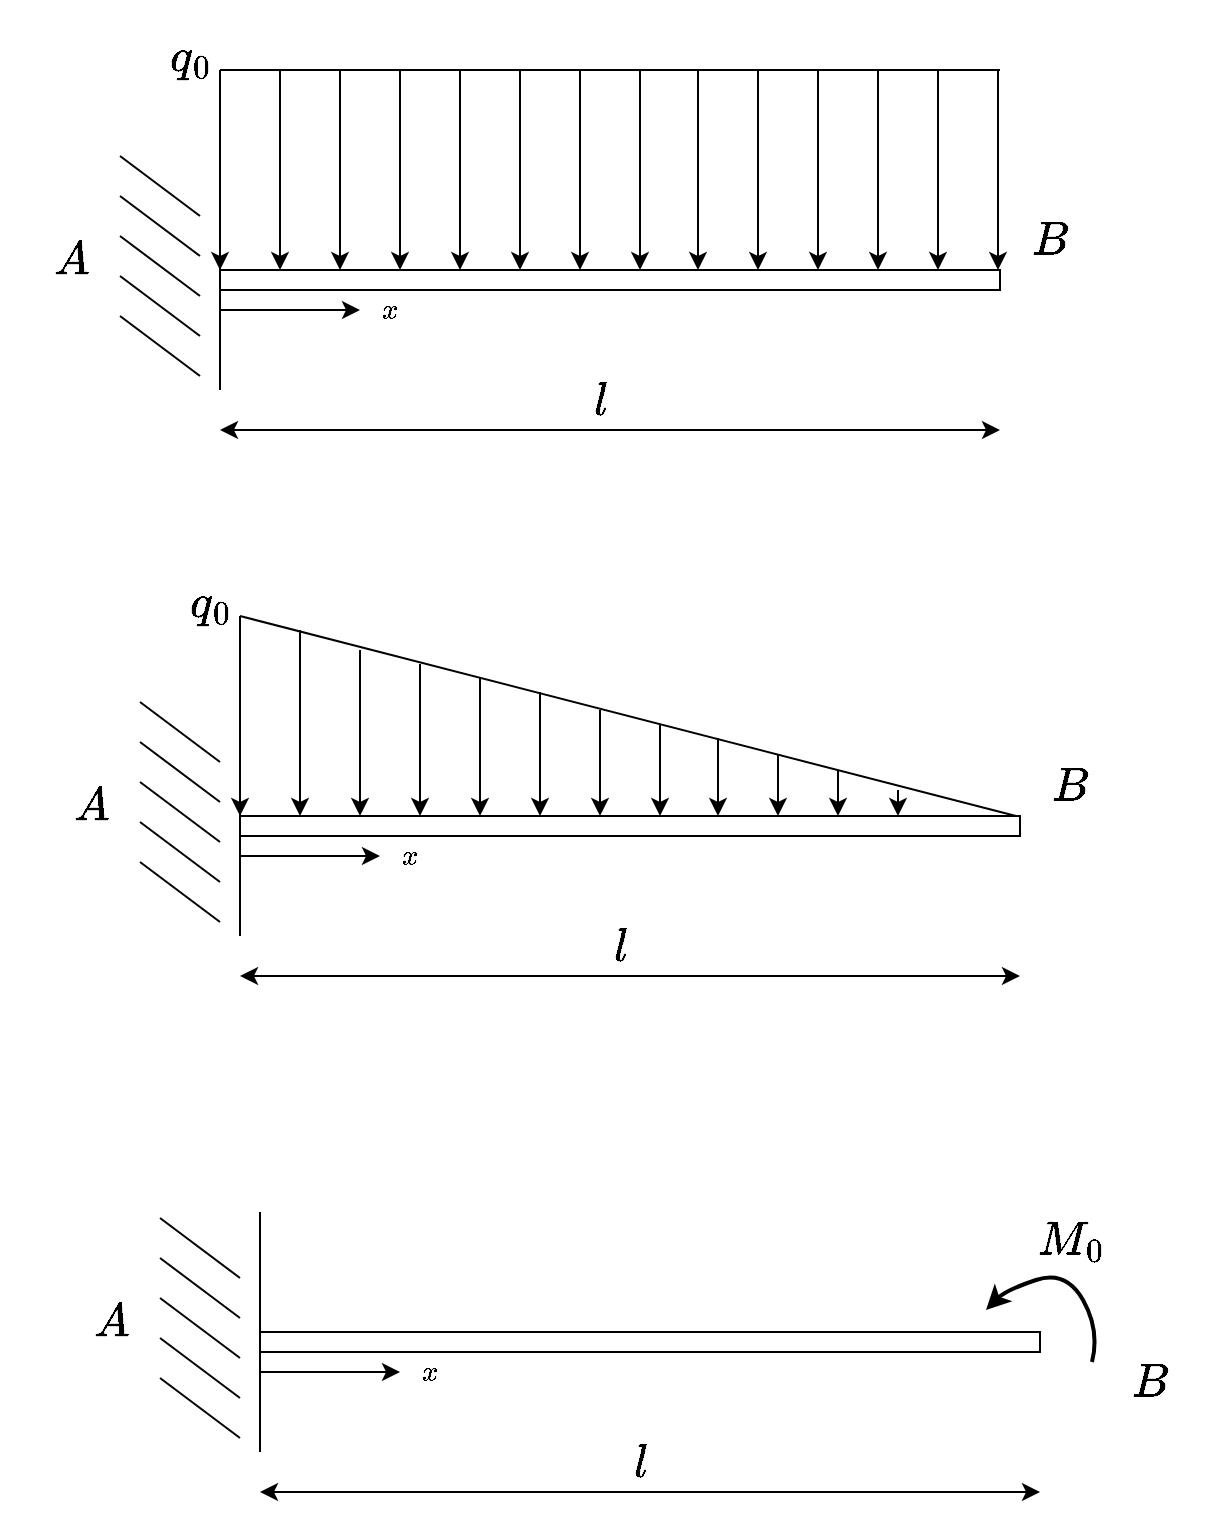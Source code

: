 <mxfile version="17.4.5" type="device"><diagram id="S8m329fMfuNiN8SO2MG-" name="Page-1"><mxGraphModel dx="2954" dy="1629" grid="1" gridSize="10" guides="1" tooltips="1" connect="1" arrows="1" fold="1" page="1" pageScale="1" pageWidth="850" pageHeight="1100" math="1" shadow="0"><root><mxCell id="0"/><mxCell id="1" parent="0"/><mxCell id="mEUnDizeFDZAOjy6xICr-1" value="" style="endArrow=none;html=1;rounded=0;" edge="1" parent="1"><mxGeometry width="50" height="50" relative="1" as="geometry"><mxPoint x="400" y="320" as="sourcePoint"/><mxPoint x="400" y="200" as="targetPoint"/></mxGeometry></mxCell><mxCell id="mEUnDizeFDZAOjy6xICr-2" value="" style="endArrow=none;html=1;rounded=0;" edge="1" parent="1"><mxGeometry width="50" height="50" relative="1" as="geometry"><mxPoint x="350" y="203" as="sourcePoint"/><mxPoint x="390" y="233" as="targetPoint"/></mxGeometry></mxCell><mxCell id="mEUnDizeFDZAOjy6xICr-3" value="" style="endArrow=none;html=1;rounded=0;" edge="1" parent="1"><mxGeometry width="50" height="50" relative="1" as="geometry"><mxPoint x="350" y="223" as="sourcePoint"/><mxPoint x="390" y="253" as="targetPoint"/></mxGeometry></mxCell><mxCell id="mEUnDizeFDZAOjy6xICr-5" value="" style="endArrow=none;html=1;rounded=0;" edge="1" parent="1"><mxGeometry width="50" height="50" relative="1" as="geometry"><mxPoint x="350" y="263" as="sourcePoint"/><mxPoint x="390" y="293" as="targetPoint"/></mxGeometry></mxCell><mxCell id="mEUnDizeFDZAOjy6xICr-6" value="" style="endArrow=none;html=1;rounded=0;" edge="1" parent="1"><mxGeometry width="50" height="50" relative="1" as="geometry"><mxPoint x="350" y="283" as="sourcePoint"/><mxPoint x="390" y="313" as="targetPoint"/></mxGeometry></mxCell><mxCell id="mEUnDizeFDZAOjy6xICr-7" value="" style="endArrow=none;html=1;rounded=0;" edge="1" parent="1"><mxGeometry width="50" height="50" relative="1" as="geometry"><mxPoint x="400" y="260" as="sourcePoint"/><mxPoint x="790" y="260" as="targetPoint"/></mxGeometry></mxCell><mxCell id="mEUnDizeFDZAOjy6xICr-8" value="" style="endArrow=classic;html=1;rounded=0;" edge="1" parent="1"><mxGeometry width="50" height="50" relative="1" as="geometry"><mxPoint x="400" y="280" as="sourcePoint"/><mxPoint x="470" y="280" as="targetPoint"/></mxGeometry></mxCell><mxCell id="mEUnDizeFDZAOjy6xICr-9" value="$$x$$" style="text;align=center;verticalAlign=middle;resizable=0;points=[];autosize=1;strokeColor=none;fillColor=none;html=1;" vertex="1" parent="1"><mxGeometry x="460" y="270" width="50" height="20" as="geometry"/></mxCell><mxCell id="mEUnDizeFDZAOjy6xICr-10" value="" style="endArrow=none;html=1;rounded=0;" edge="1" parent="1"><mxGeometry width="50" height="50" relative="1" as="geometry"><mxPoint x="400" y="160" as="sourcePoint"/><mxPoint x="790" y="160" as="targetPoint"/></mxGeometry></mxCell><mxCell id="mEUnDizeFDZAOjy6xICr-11" value="" style="endArrow=classic;html=1;rounded=0;" edge="1" parent="1"><mxGeometry width="50" height="50" relative="1" as="geometry"><mxPoint x="400" y="160" as="sourcePoint"/><mxPoint x="400" y="260" as="targetPoint"/></mxGeometry></mxCell><mxCell id="mEUnDizeFDZAOjy6xICr-12" value="" style="endArrow=classic;html=1;rounded=0;" edge="1" parent="1"><mxGeometry width="50" height="50" relative="1" as="geometry"><mxPoint x="430" y="160" as="sourcePoint"/><mxPoint x="430" y="260" as="targetPoint"/></mxGeometry></mxCell><mxCell id="mEUnDizeFDZAOjy6xICr-13" value="" style="endArrow=classic;html=1;rounded=0;" edge="1" parent="1"><mxGeometry width="50" height="50" relative="1" as="geometry"><mxPoint x="550" y="160" as="sourcePoint"/><mxPoint x="550" y="260" as="targetPoint"/></mxGeometry></mxCell><mxCell id="mEUnDizeFDZAOjy6xICr-14" value="" style="endArrow=classic;html=1;rounded=0;" edge="1" parent="1"><mxGeometry width="50" height="50" relative="1" as="geometry"><mxPoint x="490" y="160" as="sourcePoint"/><mxPoint x="490" y="260" as="targetPoint"/></mxGeometry></mxCell><mxCell id="mEUnDizeFDZAOjy6xICr-15" value="" style="endArrow=classic;html=1;rounded=0;" edge="1" parent="1"><mxGeometry width="50" height="50" relative="1" as="geometry"><mxPoint x="520" y="160" as="sourcePoint"/><mxPoint x="520" y="260" as="targetPoint"/></mxGeometry></mxCell><mxCell id="mEUnDizeFDZAOjy6xICr-16" value="" style="endArrow=classic;html=1;rounded=0;" edge="1" parent="1"><mxGeometry width="50" height="50" relative="1" as="geometry"><mxPoint x="460" y="160" as="sourcePoint"/><mxPoint x="460" y="260" as="targetPoint"/></mxGeometry></mxCell><mxCell id="mEUnDizeFDZAOjy6xICr-17" value="" style="endArrow=classic;html=1;rounded=0;" edge="1" parent="1"><mxGeometry width="50" height="50" relative="1" as="geometry"><mxPoint x="580" y="160" as="sourcePoint"/><mxPoint x="580" y="260" as="targetPoint"/></mxGeometry></mxCell><mxCell id="mEUnDizeFDZAOjy6xICr-18" value="" style="endArrow=classic;html=1;rounded=0;" edge="1" parent="1"><mxGeometry width="50" height="50" relative="1" as="geometry"><mxPoint x="610" y="160" as="sourcePoint"/><mxPoint x="610" y="260" as="targetPoint"/></mxGeometry></mxCell><mxCell id="mEUnDizeFDZAOjy6xICr-19" value="" style="endArrow=classic;html=1;rounded=0;" edge="1" parent="1"><mxGeometry width="50" height="50" relative="1" as="geometry"><mxPoint x="639" y="160" as="sourcePoint"/><mxPoint x="639" y="260" as="targetPoint"/></mxGeometry></mxCell><mxCell id="mEUnDizeFDZAOjy6xICr-20" value="" style="endArrow=classic;html=1;rounded=0;" edge="1" parent="1"><mxGeometry width="50" height="50" relative="1" as="geometry"><mxPoint x="669" y="160" as="sourcePoint"/><mxPoint x="669" y="260" as="targetPoint"/></mxGeometry></mxCell><mxCell id="mEUnDizeFDZAOjy6xICr-21" value="" style="endArrow=classic;html=1;rounded=0;" edge="1" parent="1"><mxGeometry width="50" height="50" relative="1" as="geometry"><mxPoint x="789" y="160" as="sourcePoint"/><mxPoint x="789" y="260" as="targetPoint"/></mxGeometry></mxCell><mxCell id="mEUnDizeFDZAOjy6xICr-22" value="" style="endArrow=classic;html=1;rounded=0;" edge="1" parent="1"><mxGeometry width="50" height="50" relative="1" as="geometry"><mxPoint x="729" y="160" as="sourcePoint"/><mxPoint x="729" y="260" as="targetPoint"/></mxGeometry></mxCell><mxCell id="mEUnDizeFDZAOjy6xICr-23" value="" style="endArrow=classic;html=1;rounded=0;" edge="1" parent="1"><mxGeometry width="50" height="50" relative="1" as="geometry"><mxPoint x="759" y="160" as="sourcePoint"/><mxPoint x="759" y="260" as="targetPoint"/></mxGeometry></mxCell><mxCell id="mEUnDizeFDZAOjy6xICr-24" value="" style="endArrow=classic;html=1;rounded=0;" edge="1" parent="1"><mxGeometry width="50" height="50" relative="1" as="geometry"><mxPoint x="699" y="160" as="sourcePoint"/><mxPoint x="699" y="260" as="targetPoint"/></mxGeometry></mxCell><mxCell id="mEUnDizeFDZAOjy6xICr-27" value="" style="rounded=0;whiteSpace=wrap;html=1;" vertex="1" parent="1"><mxGeometry x="400" y="260" width="390" height="10" as="geometry"/></mxCell><mxCell id="mEUnDizeFDZAOjy6xICr-28" value="$$A$$" style="text;html=1;align=center;verticalAlign=middle;resizable=0;points=[];autosize=1;strokeColor=none;fillColor=none;fontStyle=1;fontSize=20;" vertex="1" parent="1"><mxGeometry x="290" y="240" width="70" height="30" as="geometry"/></mxCell><mxCell id="mEUnDizeFDZAOjy6xICr-30" value="$$B$$" style="text;html=1;align=center;verticalAlign=middle;resizable=0;points=[];autosize=1;strokeColor=none;fillColor=none;fontStyle=1;fontSize=20;" vertex="1" parent="1"><mxGeometry x="780" y="230" width="70" height="30" as="geometry"/></mxCell><mxCell id="mEUnDizeFDZAOjy6xICr-31" value="" style="endArrow=classic;startArrow=classic;html=1;rounded=0;fontSize=20;" edge="1" parent="1"><mxGeometry width="50" height="50" relative="1" as="geometry"><mxPoint x="400" y="340" as="sourcePoint"/><mxPoint x="790" y="340" as="targetPoint"/></mxGeometry></mxCell><mxCell id="mEUnDizeFDZAOjy6xICr-32" value="$$l$$" style="text;html=1;align=center;verticalAlign=middle;resizable=0;points=[];autosize=1;strokeColor=none;fillColor=none;fontSize=20;" vertex="1" parent="1"><mxGeometry x="560" y="310" width="60" height="30" as="geometry"/></mxCell><mxCell id="mEUnDizeFDZAOjy6xICr-35" value="" style="endArrow=none;html=1;rounded=0;" edge="1" parent="1"><mxGeometry width="50" height="50" relative="1" as="geometry"><mxPoint x="350" y="243" as="sourcePoint"/><mxPoint x="390" y="273" as="targetPoint"/></mxGeometry></mxCell><mxCell id="mEUnDizeFDZAOjy6xICr-36" value="&lt;div&gt;&lt;br&gt;&lt;/div&gt;&lt;div&gt;&lt;br&gt;&lt;/div&gt;" style="text;html=1;align=center;verticalAlign=middle;resizable=0;points=[];autosize=1;strokeColor=none;fillColor=none;fontSize=20;fontColor=none;noLabel=1;" vertex="1" parent="1"><mxGeometry x="340" y="125" width="50" height="40" as="geometry"/></mxCell><mxCell id="mEUnDizeFDZAOjy6xICr-38" value="&lt;div&gt;$$q_0$$&lt;/div&gt;&lt;div&gt;&lt;br&gt;&lt;/div&gt;" style="text;html=1;align=center;verticalAlign=middle;resizable=0;points=[];autosize=1;strokeColor=none;fillColor=none;fontSize=20;fontColor=#000000;" vertex="1" parent="1"><mxGeometry x="340" y="140" width="90" height="50" as="geometry"/></mxCell><mxCell id="mEUnDizeFDZAOjy6xICr-40" value="" style="endArrow=none;html=1;rounded=0;" edge="1" parent="1"><mxGeometry width="50" height="50" relative="1" as="geometry"><mxPoint x="410" y="593" as="sourcePoint"/><mxPoint x="410" y="473" as="targetPoint"/></mxGeometry></mxCell><mxCell id="mEUnDizeFDZAOjy6xICr-41" value="" style="endArrow=none;html=1;rounded=0;" edge="1" parent="1"><mxGeometry width="50" height="50" relative="1" as="geometry"><mxPoint x="360" y="476" as="sourcePoint"/><mxPoint x="400" y="506" as="targetPoint"/></mxGeometry></mxCell><mxCell id="mEUnDizeFDZAOjy6xICr-42" value="" style="endArrow=none;html=1;rounded=0;" edge="1" parent="1"><mxGeometry width="50" height="50" relative="1" as="geometry"><mxPoint x="360" y="496" as="sourcePoint"/><mxPoint x="400" y="526" as="targetPoint"/></mxGeometry></mxCell><mxCell id="mEUnDizeFDZAOjy6xICr-43" value="" style="endArrow=none;html=1;rounded=0;" edge="1" parent="1"><mxGeometry width="50" height="50" relative="1" as="geometry"><mxPoint x="360" y="536" as="sourcePoint"/><mxPoint x="400" y="566" as="targetPoint"/></mxGeometry></mxCell><mxCell id="mEUnDizeFDZAOjy6xICr-44" value="" style="endArrow=none;html=1;rounded=0;" edge="1" parent="1"><mxGeometry width="50" height="50" relative="1" as="geometry"><mxPoint x="360" y="556" as="sourcePoint"/><mxPoint x="400" y="586" as="targetPoint"/></mxGeometry></mxCell><mxCell id="mEUnDizeFDZAOjy6xICr-45" value="" style="endArrow=none;html=1;rounded=0;" edge="1" parent="1"><mxGeometry width="50" height="50" relative="1" as="geometry"><mxPoint x="410" y="533" as="sourcePoint"/><mxPoint x="800" y="533" as="targetPoint"/></mxGeometry></mxCell><mxCell id="mEUnDizeFDZAOjy6xICr-46" value="" style="endArrow=classic;html=1;rounded=0;" edge="1" parent="1"><mxGeometry width="50" height="50" relative="1" as="geometry"><mxPoint x="410" y="553" as="sourcePoint"/><mxPoint x="480" y="553" as="targetPoint"/></mxGeometry></mxCell><mxCell id="mEUnDizeFDZAOjy6xICr-47" value="$$x$$" style="text;align=center;verticalAlign=middle;resizable=0;points=[];autosize=1;strokeColor=none;fillColor=none;html=1;" vertex="1" parent="1"><mxGeometry x="470" y="543" width="50" height="20" as="geometry"/></mxCell><mxCell id="mEUnDizeFDZAOjy6xICr-48" value="" style="endArrow=none;html=1;rounded=0;entryX=0.114;entryY=1;entryDx=0;entryDy=0;entryPerimeter=0;" edge="1" parent="1" target="mEUnDizeFDZAOjy6xICr-65"><mxGeometry width="50" height="50" relative="1" as="geometry"><mxPoint x="410" y="433" as="sourcePoint"/><mxPoint x="800" y="433" as="targetPoint"/></mxGeometry></mxCell><mxCell id="mEUnDizeFDZAOjy6xICr-49" value="" style="endArrow=classic;html=1;rounded=0;" edge="1" parent="1"><mxGeometry width="50" height="50" relative="1" as="geometry"><mxPoint x="410" y="433" as="sourcePoint"/><mxPoint x="410" y="533" as="targetPoint"/></mxGeometry></mxCell><mxCell id="mEUnDizeFDZAOjy6xICr-50" value="" style="endArrow=classic;html=1;rounded=0;" edge="1" parent="1"><mxGeometry width="50" height="50" relative="1" as="geometry"><mxPoint x="440" y="440" as="sourcePoint"/><mxPoint x="440" y="533" as="targetPoint"/></mxGeometry></mxCell><mxCell id="mEUnDizeFDZAOjy6xICr-51" value="" style="endArrow=classic;html=1;rounded=0;" edge="1" parent="1"><mxGeometry width="50" height="50" relative="1" as="geometry"><mxPoint x="560" y="471" as="sourcePoint"/><mxPoint x="560" y="533" as="targetPoint"/></mxGeometry></mxCell><mxCell id="mEUnDizeFDZAOjy6xICr-52" value="" style="endArrow=classic;html=1;rounded=0;verticalAlign=top;" edge="1" parent="1"><mxGeometry width="50" height="50" relative="1" as="geometry"><mxPoint x="500" y="457" as="sourcePoint"/><mxPoint x="500" y="533" as="targetPoint"/></mxGeometry></mxCell><mxCell id="mEUnDizeFDZAOjy6xICr-53" value="" style="endArrow=classic;html=1;rounded=0;" edge="1" parent="1"><mxGeometry width="50" height="50" relative="1" as="geometry"><mxPoint x="530" y="464" as="sourcePoint"/><mxPoint x="530" y="533" as="targetPoint"/></mxGeometry></mxCell><mxCell id="mEUnDizeFDZAOjy6xICr-54" value="" style="endArrow=classic;html=1;rounded=0;" edge="1" parent="1"><mxGeometry width="50" height="50" relative="1" as="geometry"><mxPoint x="470" y="450" as="sourcePoint"/><mxPoint x="470" y="533" as="targetPoint"/></mxGeometry></mxCell><mxCell id="mEUnDizeFDZAOjy6xICr-55" value="" style="endArrow=classic;html=1;rounded=0;" edge="1" parent="1"><mxGeometry width="50" height="50" relative="1" as="geometry"><mxPoint x="590" y="480" as="sourcePoint"/><mxPoint x="590" y="533" as="targetPoint"/></mxGeometry></mxCell><mxCell id="mEUnDizeFDZAOjy6xICr-56" value="" style="endArrow=classic;html=1;rounded=0;" edge="1" parent="1"><mxGeometry width="50" height="50" relative="1" as="geometry"><mxPoint x="620" y="487" as="sourcePoint"/><mxPoint x="620" y="533" as="targetPoint"/></mxGeometry></mxCell><mxCell id="mEUnDizeFDZAOjy6xICr-57" value="" style="endArrow=classic;html=1;rounded=0;" edge="1" parent="1"><mxGeometry width="50" height="50" relative="1" as="geometry"><mxPoint x="649" y="494" as="sourcePoint"/><mxPoint x="649" y="533" as="targetPoint"/></mxGeometry></mxCell><mxCell id="mEUnDizeFDZAOjy6xICr-58" value="" style="endArrow=classic;html=1;rounded=0;" edge="1" parent="1"><mxGeometry width="50" height="50" relative="1" as="geometry"><mxPoint x="679" y="502" as="sourcePoint"/><mxPoint x="679" y="533" as="targetPoint"/></mxGeometry></mxCell><mxCell id="mEUnDizeFDZAOjy6xICr-60" value="" style="endArrow=classic;html=1;rounded=0;" edge="1" parent="1"><mxGeometry width="50" height="50" relative="1" as="geometry"><mxPoint x="739" y="520" as="sourcePoint"/><mxPoint x="739" y="533" as="targetPoint"/></mxGeometry></mxCell><mxCell id="mEUnDizeFDZAOjy6xICr-62" value="" style="endArrow=classic;html=1;rounded=0;" edge="1" parent="1"><mxGeometry width="50" height="50" relative="1" as="geometry"><mxPoint x="709" y="510" as="sourcePoint"/><mxPoint x="709" y="533" as="targetPoint"/></mxGeometry></mxCell><mxCell id="mEUnDizeFDZAOjy6xICr-63" value="" style="rounded=0;whiteSpace=wrap;html=1;" vertex="1" parent="1"><mxGeometry x="410" y="533" width="390" height="10" as="geometry"/></mxCell><mxCell id="mEUnDizeFDZAOjy6xICr-64" value="$$A$$" style="text;html=1;align=center;verticalAlign=middle;resizable=0;points=[];autosize=1;strokeColor=none;fillColor=none;fontStyle=1;fontSize=20;" vertex="1" parent="1"><mxGeometry x="300" y="513" width="70" height="30" as="geometry"/></mxCell><mxCell id="mEUnDizeFDZAOjy6xICr-65" value="$$B$$" style="text;html=1;align=center;verticalAlign=middle;resizable=0;points=[];autosize=1;strokeColor=none;fillColor=none;fontStyle=1;fontSize=20;" vertex="1" parent="1"><mxGeometry x="790" y="503" width="70" height="30" as="geometry"/></mxCell><mxCell id="mEUnDizeFDZAOjy6xICr-66" value="" style="endArrow=classic;startArrow=classic;html=1;rounded=0;fontSize=20;" edge="1" parent="1"><mxGeometry width="50" height="50" relative="1" as="geometry"><mxPoint x="410" y="613" as="sourcePoint"/><mxPoint x="800" y="613" as="targetPoint"/></mxGeometry></mxCell><mxCell id="mEUnDizeFDZAOjy6xICr-67" value="$$l$$" style="text;html=1;align=center;verticalAlign=middle;resizable=0;points=[];autosize=1;strokeColor=none;fillColor=none;fontSize=20;" vertex="1" parent="1"><mxGeometry x="570" y="583" width="60" height="30" as="geometry"/></mxCell><mxCell id="mEUnDizeFDZAOjy6xICr-68" value="" style="endArrow=none;html=1;rounded=0;" edge="1" parent="1"><mxGeometry width="50" height="50" relative="1" as="geometry"><mxPoint x="360" y="516" as="sourcePoint"/><mxPoint x="400" y="546" as="targetPoint"/></mxGeometry></mxCell><mxCell id="mEUnDizeFDZAOjy6xICr-69" value="&lt;div&gt;&lt;br&gt;&lt;/div&gt;&lt;div&gt;&lt;br&gt;&lt;/div&gt;" style="text;html=1;align=center;verticalAlign=middle;resizable=0;points=[];autosize=1;strokeColor=none;fillColor=none;fontSize=20;fontColor=none;noLabel=1;" vertex="1" parent="1"><mxGeometry x="350" y="398" width="50" height="40" as="geometry"/></mxCell><mxCell id="mEUnDizeFDZAOjy6xICr-70" value="&lt;div&gt;$$q_0$$&lt;/div&gt;&lt;div&gt;&lt;br&gt;&lt;/div&gt;" style="text;html=1;align=center;verticalAlign=middle;resizable=0;points=[];autosize=1;strokeColor=none;fillColor=none;fontSize=20;fontColor=#000000;" vertex="1" parent="1"><mxGeometry x="350" y="413" width="90" height="50" as="geometry"/></mxCell><mxCell id="mEUnDizeFDZAOjy6xICr-100" value="" style="endArrow=none;html=1;rounded=0;" edge="1" parent="1"><mxGeometry width="50" height="50" relative="1" as="geometry"><mxPoint x="420" y="851" as="sourcePoint"/><mxPoint x="420" y="731" as="targetPoint"/></mxGeometry></mxCell><mxCell id="mEUnDizeFDZAOjy6xICr-101" value="" style="endArrow=none;html=1;rounded=0;" edge="1" parent="1"><mxGeometry width="50" height="50" relative="1" as="geometry"><mxPoint x="370" y="734" as="sourcePoint"/><mxPoint x="410" y="764" as="targetPoint"/></mxGeometry></mxCell><mxCell id="mEUnDizeFDZAOjy6xICr-102" value="" style="endArrow=none;html=1;rounded=0;" edge="1" parent="1"><mxGeometry width="50" height="50" relative="1" as="geometry"><mxPoint x="370" y="754" as="sourcePoint"/><mxPoint x="410" y="784" as="targetPoint"/></mxGeometry></mxCell><mxCell id="mEUnDizeFDZAOjy6xICr-103" value="" style="endArrow=none;html=1;rounded=0;" edge="1" parent="1"><mxGeometry width="50" height="50" relative="1" as="geometry"><mxPoint x="370" y="794" as="sourcePoint"/><mxPoint x="410" y="824" as="targetPoint"/></mxGeometry></mxCell><mxCell id="mEUnDizeFDZAOjy6xICr-104" value="" style="endArrow=none;html=1;rounded=0;" edge="1" parent="1"><mxGeometry width="50" height="50" relative="1" as="geometry"><mxPoint x="370" y="814" as="sourcePoint"/><mxPoint x="410" y="844" as="targetPoint"/></mxGeometry></mxCell><mxCell id="mEUnDizeFDZAOjy6xICr-106" value="" style="endArrow=classic;html=1;rounded=0;" edge="1" parent="1"><mxGeometry width="50" height="50" relative="1" as="geometry"><mxPoint x="420" y="811" as="sourcePoint"/><mxPoint x="490" y="811" as="targetPoint"/></mxGeometry></mxCell><mxCell id="mEUnDizeFDZAOjy6xICr-107" value="$$x$$" style="text;align=center;verticalAlign=middle;resizable=0;points=[];autosize=1;strokeColor=none;fillColor=none;html=1;" vertex="1" parent="1"><mxGeometry x="480" y="801" width="50" height="20" as="geometry"/></mxCell><mxCell id="mEUnDizeFDZAOjy6xICr-121" value="" style="rounded=0;whiteSpace=wrap;html=1;" vertex="1" parent="1"><mxGeometry x="420" y="791" width="390" height="10" as="geometry"/></mxCell><mxCell id="mEUnDizeFDZAOjy6xICr-122" value="$$A$$" style="text;html=1;align=center;verticalAlign=middle;resizable=0;points=[];autosize=1;strokeColor=none;fillColor=none;fontStyle=1;fontSize=20;" vertex="1" parent="1"><mxGeometry x="310" y="771" width="70" height="30" as="geometry"/></mxCell><mxCell id="mEUnDizeFDZAOjy6xICr-123" value="$$B$$" style="text;html=1;align=center;verticalAlign=middle;resizable=0;points=[];autosize=1;strokeColor=none;fillColor=none;fontStyle=1;fontSize=20;" vertex="1" parent="1"><mxGeometry x="830" y="801" width="70" height="30" as="geometry"/></mxCell><mxCell id="mEUnDizeFDZAOjy6xICr-124" value="" style="endArrow=classic;startArrow=classic;html=1;rounded=0;fontSize=20;" edge="1" parent="1"><mxGeometry width="50" height="50" relative="1" as="geometry"><mxPoint x="420" y="871" as="sourcePoint"/><mxPoint x="810" y="871" as="targetPoint"/></mxGeometry></mxCell><mxCell id="mEUnDizeFDZAOjy6xICr-125" value="$$l$$" style="text;html=1;align=center;verticalAlign=middle;resizable=0;points=[];autosize=1;strokeColor=none;fillColor=none;fontSize=20;" vertex="1" parent="1"><mxGeometry x="580" y="841" width="60" height="30" as="geometry"/></mxCell><mxCell id="mEUnDizeFDZAOjy6xICr-126" value="" style="endArrow=none;html=1;rounded=0;" edge="1" parent="1"><mxGeometry width="50" height="50" relative="1" as="geometry"><mxPoint x="370" y="774" as="sourcePoint"/><mxPoint x="410" y="804" as="targetPoint"/></mxGeometry></mxCell><mxCell id="mEUnDizeFDZAOjy6xICr-127" value="&lt;div&gt;&lt;br&gt;&lt;/div&gt;&lt;div&gt;&lt;br&gt;&lt;/div&gt;" style="text;html=1;align=center;verticalAlign=middle;resizable=0;points=[];autosize=1;strokeColor=none;fillColor=none;fontSize=20;fontColor=none;noLabel=1;" vertex="1" parent="1"><mxGeometry x="340" y="670" width="50" height="40" as="geometry"/></mxCell><mxCell id="mEUnDizeFDZAOjy6xICr-141" value="" style="endArrow=classic;html=1;fontSize=20;fontColor=#000000;fontStyle=0;curved=1;strokeWidth=2;" edge="1" parent="1"><mxGeometry width="50" height="50" relative="1" as="geometry"><mxPoint x="836" y="806" as="sourcePoint"/><mxPoint x="783" y="780" as="targetPoint"/><Array as="points"><mxPoint x="840" y="790"/><mxPoint x="823" y="760"/><mxPoint x="793" y="770"/></Array></mxGeometry></mxCell><mxCell id="mEUnDizeFDZAOjy6xICr-142" value="$$M_0$$" style="text;html=1;align=center;verticalAlign=middle;resizable=0;points=[];autosize=1;strokeColor=none;fillColor=none;fontSize=20;fontColor=#000000;" vertex="1" parent="1"><mxGeometry x="775" y="730" width="100" height="30" as="geometry"/></mxCell></root></mxGraphModel></diagram></mxfile>